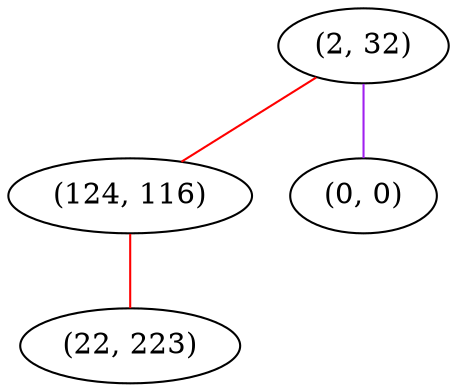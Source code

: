 graph "" {
"(2, 32)";
"(124, 116)";
"(22, 223)";
"(0, 0)";
"(2, 32)" -- "(124, 116)"  [color=red, key=0, weight=1];
"(2, 32)" -- "(0, 0)"  [color=purple, key=0, weight=4];
"(124, 116)" -- "(22, 223)"  [color=red, key=0, weight=1];
}
